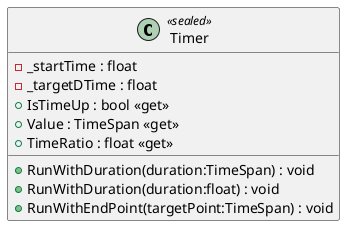 @startuml
class Timer <<sealed>> {
    - _startTime : float
    - _targetDTime : float
    + IsTimeUp : bool <<get>>
    + Value : TimeSpan <<get>>
    + TimeRatio : float <<get>>
    + RunWithDuration(duration:TimeSpan) : void
    + RunWithDuration(duration:float) : void
    + RunWithEndPoint(targetPoint:TimeSpan) : void
}
@enduml
